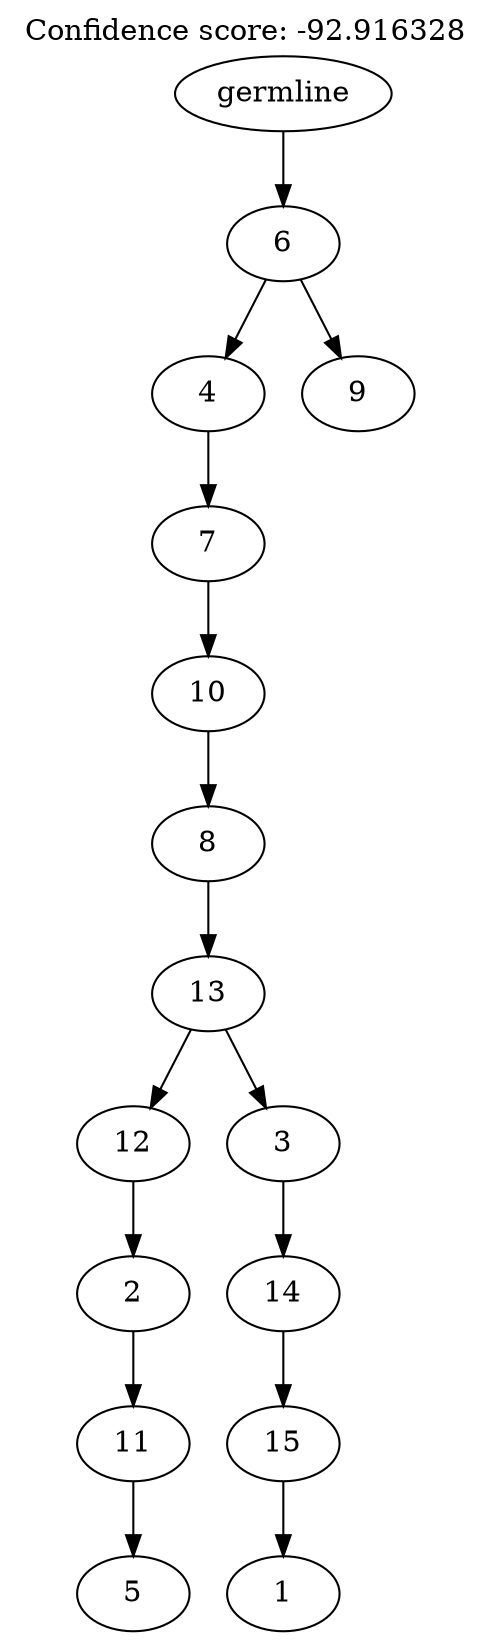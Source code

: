 digraph g {
	"14" -> "15";
	"15" [label="5"];
	"13" -> "14";
	"14" [label="11"];
	"12" -> "13";
	"13" [label="2"];
	"10" -> "11";
	"11" [label="1"];
	"9" -> "10";
	"10" [label="15"];
	"8" -> "9";
	"9" [label="14"];
	"7" -> "8";
	"8" [label="3"];
	"7" -> "12";
	"12" [label="12"];
	"6" -> "7";
	"7" [label="13"];
	"5" -> "6";
	"6" [label="8"];
	"4" -> "5";
	"5" [label="10"];
	"3" -> "4";
	"4" [label="7"];
	"1" -> "2";
	"2" [label="9"];
	"1" -> "3";
	"3" [label="4"];
	"0" -> "1";
	"1" [label="6"];
	"0" [label="germline"];
	labelloc="t";
	label="Confidence score: -92.916328";
}
